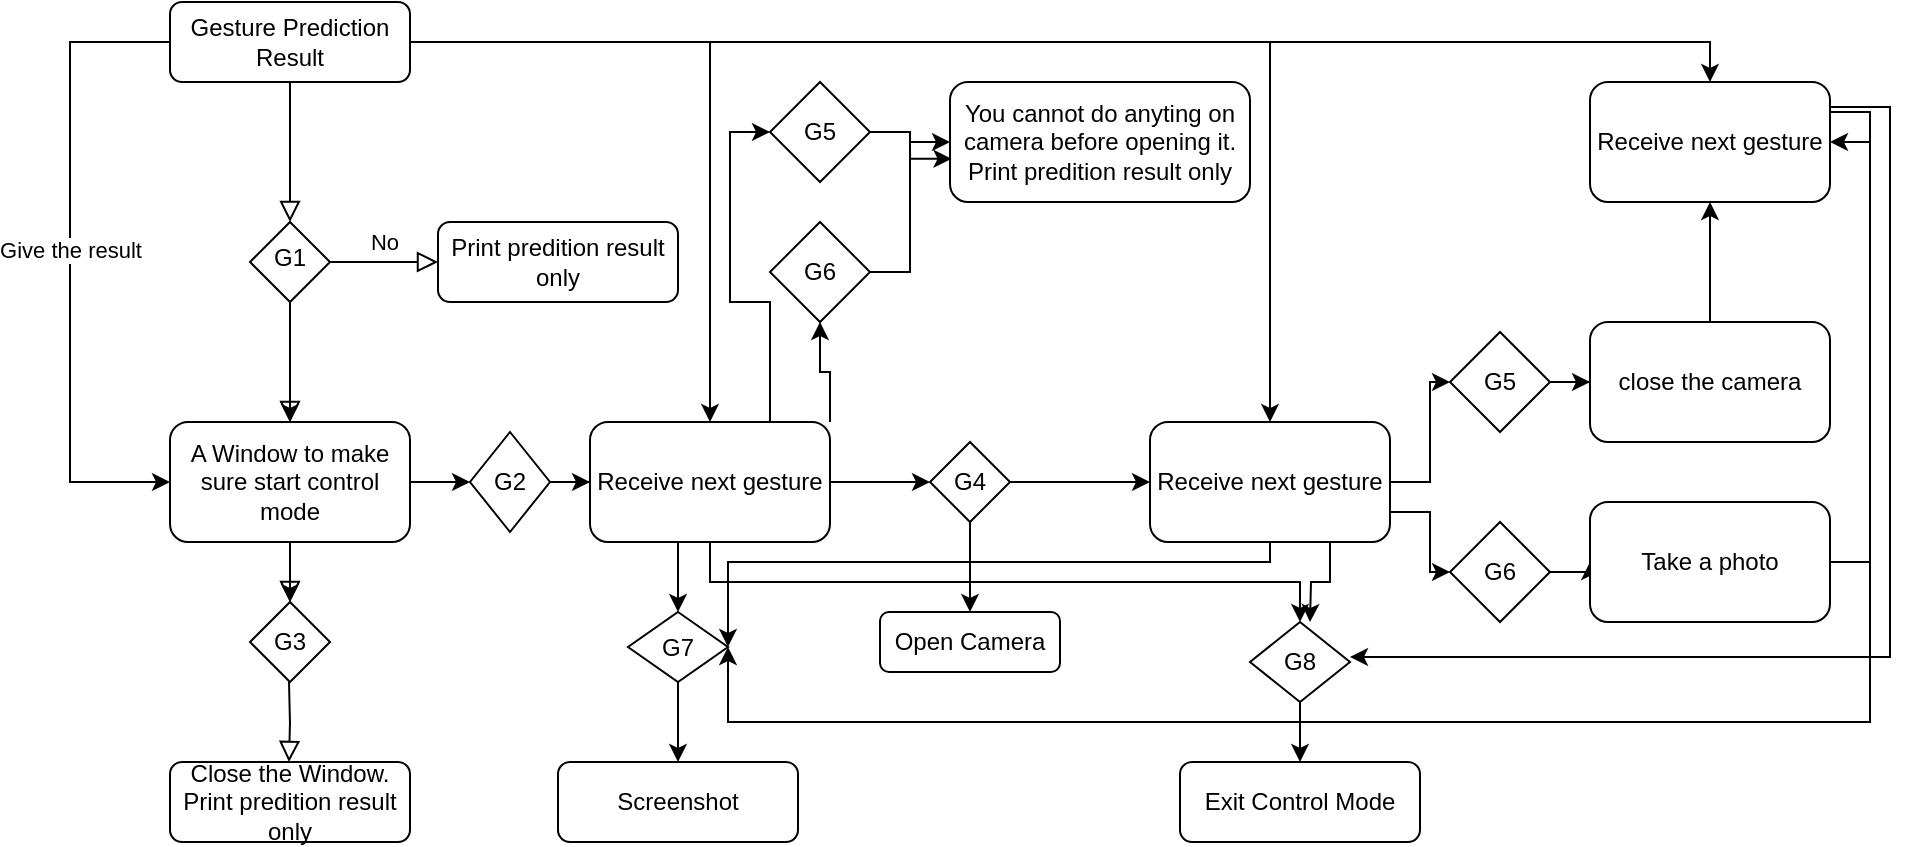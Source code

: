 <mxfile version="21.8.2" type="device">
  <diagram id="C5RBs43oDa-KdzZeNtuy" name="Page-1">
    <mxGraphModel dx="1050" dy="534" grid="1" gridSize="10" guides="1" tooltips="1" connect="1" arrows="1" fold="1" page="1" pageScale="1" pageWidth="827" pageHeight="1169" math="0" shadow="0">
      <root>
        <mxCell id="WIyWlLk6GJQsqaUBKTNV-0" />
        <mxCell id="WIyWlLk6GJQsqaUBKTNV-1" parent="WIyWlLk6GJQsqaUBKTNV-0" />
        <mxCell id="WIyWlLk6GJQsqaUBKTNV-2" value="" style="rounded=0;html=1;jettySize=auto;orthogonalLoop=1;fontSize=11;endArrow=block;endFill=0;endSize=8;strokeWidth=1;shadow=0;labelBackgroundColor=none;edgeStyle=orthogonalEdgeStyle;" parent="WIyWlLk6GJQsqaUBKTNV-1" source="WIyWlLk6GJQsqaUBKTNV-3" target="WIyWlLk6GJQsqaUBKTNV-6" edge="1">
          <mxGeometry relative="1" as="geometry" />
        </mxCell>
        <mxCell id="hu2WO9-6zNTlyU-qjEW1-1" style="edgeStyle=orthogonalEdgeStyle;rounded=0;orthogonalLoop=1;jettySize=auto;html=1;exitX=0;exitY=0.5;exitDx=0;exitDy=0;entryX=0;entryY=0.5;entryDx=0;entryDy=0;" edge="1" parent="WIyWlLk6GJQsqaUBKTNV-1" source="WIyWlLk6GJQsqaUBKTNV-3" target="hu2WO9-6zNTlyU-qjEW1-0">
          <mxGeometry relative="1" as="geometry">
            <Array as="points">
              <mxPoint x="110" y="100" />
              <mxPoint x="110" y="320" />
            </Array>
          </mxGeometry>
        </mxCell>
        <mxCell id="hu2WO9-6zNTlyU-qjEW1-6" value="Give the result" style="edgeLabel;html=1;align=center;verticalAlign=middle;resizable=0;points=[];" vertex="1" connectable="0" parent="hu2WO9-6zNTlyU-qjEW1-1">
          <mxGeometry x="-0.04" relative="1" as="geometry">
            <mxPoint as="offset" />
          </mxGeometry>
        </mxCell>
        <mxCell id="hu2WO9-6zNTlyU-qjEW1-13" style="edgeStyle=orthogonalEdgeStyle;rounded=0;orthogonalLoop=1;jettySize=auto;html=1;entryX=0.5;entryY=0;entryDx=0;entryDy=0;" edge="1" parent="WIyWlLk6GJQsqaUBKTNV-1" source="WIyWlLk6GJQsqaUBKTNV-3" target="hu2WO9-6zNTlyU-qjEW1-12">
          <mxGeometry relative="1" as="geometry" />
        </mxCell>
        <mxCell id="hu2WO9-6zNTlyU-qjEW1-23" style="edgeStyle=orthogonalEdgeStyle;rounded=0;orthogonalLoop=1;jettySize=auto;html=1;exitX=1;exitY=0.5;exitDx=0;exitDy=0;entryX=0.5;entryY=0;entryDx=0;entryDy=0;" edge="1" parent="WIyWlLk6GJQsqaUBKTNV-1" source="WIyWlLk6GJQsqaUBKTNV-3" target="hu2WO9-6zNTlyU-qjEW1-24">
          <mxGeometry relative="1" as="geometry">
            <mxPoint x="760" y="310" as="targetPoint" />
          </mxGeometry>
        </mxCell>
        <mxCell id="hu2WO9-6zNTlyU-qjEW1-58" style="edgeStyle=orthogonalEdgeStyle;rounded=0;orthogonalLoop=1;jettySize=auto;html=1;exitX=1;exitY=0.5;exitDx=0;exitDy=0;entryX=0.5;entryY=0;entryDx=0;entryDy=0;" edge="1" parent="WIyWlLk6GJQsqaUBKTNV-1" source="WIyWlLk6GJQsqaUBKTNV-3" target="hu2WO9-6zNTlyU-qjEW1-57">
          <mxGeometry relative="1" as="geometry" />
        </mxCell>
        <mxCell id="WIyWlLk6GJQsqaUBKTNV-3" value="Gesture Prediction Result" style="rounded=1;whiteSpace=wrap;html=1;fontSize=12;glass=0;strokeWidth=1;shadow=0;" parent="WIyWlLk6GJQsqaUBKTNV-1" vertex="1">
          <mxGeometry x="160" y="80" width="120" height="40" as="geometry" />
        </mxCell>
        <mxCell id="WIyWlLk6GJQsqaUBKTNV-4" value="" style="rounded=0;html=1;jettySize=auto;orthogonalLoop=1;fontSize=11;endArrow=block;endFill=0;endSize=8;strokeWidth=1;shadow=0;labelBackgroundColor=none;edgeStyle=orthogonalEdgeStyle;" parent="WIyWlLk6GJQsqaUBKTNV-1" source="WIyWlLk6GJQsqaUBKTNV-6" edge="1">
          <mxGeometry x="-0.575" relative="1" as="geometry">
            <mxPoint as="offset" />
            <mxPoint x="220" y="290" as="targetPoint" />
          </mxGeometry>
        </mxCell>
        <mxCell id="WIyWlLk6GJQsqaUBKTNV-5" value="No" style="edgeStyle=orthogonalEdgeStyle;rounded=0;html=1;jettySize=auto;orthogonalLoop=1;fontSize=11;endArrow=block;endFill=0;endSize=8;strokeWidth=1;shadow=0;labelBackgroundColor=none;" parent="WIyWlLk6GJQsqaUBKTNV-1" source="WIyWlLk6GJQsqaUBKTNV-6" target="WIyWlLk6GJQsqaUBKTNV-7" edge="1">
          <mxGeometry y="10" relative="1" as="geometry">
            <mxPoint as="offset" />
          </mxGeometry>
        </mxCell>
        <mxCell id="hu2WO9-6zNTlyU-qjEW1-5" value="" style="edgeStyle=orthogonalEdgeStyle;rounded=0;orthogonalLoop=1;jettySize=auto;html=1;" edge="1" parent="WIyWlLk6GJQsqaUBKTNV-1" source="WIyWlLk6GJQsqaUBKTNV-6" target="hu2WO9-6zNTlyU-qjEW1-0">
          <mxGeometry relative="1" as="geometry" />
        </mxCell>
        <mxCell id="WIyWlLk6GJQsqaUBKTNV-6" value="G1" style="rhombus;whiteSpace=wrap;html=1;shadow=0;fontFamily=Helvetica;fontSize=12;align=center;strokeWidth=1;spacing=6;spacingTop=-4;" parent="WIyWlLk6GJQsqaUBKTNV-1" vertex="1">
          <mxGeometry x="200" y="190" width="40" height="40" as="geometry" />
        </mxCell>
        <mxCell id="WIyWlLk6GJQsqaUBKTNV-7" value="Print predition result only" style="rounded=1;whiteSpace=wrap;html=1;fontSize=12;glass=0;strokeWidth=1;shadow=0;" parent="WIyWlLk6GJQsqaUBKTNV-1" vertex="1">
          <mxGeometry x="294" y="190" width="120" height="40" as="geometry" />
        </mxCell>
        <mxCell id="WIyWlLk6GJQsqaUBKTNV-8" value="" style="rounded=0;html=1;jettySize=auto;orthogonalLoop=1;fontSize=11;endArrow=block;endFill=0;endSize=8;strokeWidth=1;shadow=0;labelBackgroundColor=none;edgeStyle=orthogonalEdgeStyle;" parent="WIyWlLk6GJQsqaUBKTNV-1" edge="1">
          <mxGeometry x="0.333" y="20" relative="1" as="geometry">
            <mxPoint as="offset" />
            <mxPoint x="219.5" y="420" as="sourcePoint" />
            <mxPoint x="219.5" y="460" as="targetPoint" />
          </mxGeometry>
        </mxCell>
        <mxCell id="hu2WO9-6zNTlyU-qjEW1-4" style="edgeStyle=orthogonalEdgeStyle;rounded=0;orthogonalLoop=1;jettySize=auto;html=1;exitX=0.5;exitY=1;exitDx=0;exitDy=0;entryX=0.5;entryY=0;entryDx=0;entryDy=0;" edge="1" parent="WIyWlLk6GJQsqaUBKTNV-1" source="hu2WO9-6zNTlyU-qjEW1-0">
          <mxGeometry relative="1" as="geometry">
            <mxPoint x="220" y="380" as="targetPoint" />
          </mxGeometry>
        </mxCell>
        <mxCell id="hu2WO9-6zNTlyU-qjEW1-8" value="" style="edgeStyle=orthogonalEdgeStyle;rounded=0;orthogonalLoop=1;jettySize=auto;html=1;" edge="1" parent="WIyWlLk6GJQsqaUBKTNV-1" source="hu2WO9-6zNTlyU-qjEW1-0" target="hu2WO9-6zNTlyU-qjEW1-7">
          <mxGeometry relative="1" as="geometry" />
        </mxCell>
        <mxCell id="hu2WO9-6zNTlyU-qjEW1-0" value="A Window to make sure start control mode" style="rounded=1;whiteSpace=wrap;html=1;" vertex="1" parent="WIyWlLk6GJQsqaUBKTNV-1">
          <mxGeometry x="160" y="290" width="120" height="60" as="geometry" />
        </mxCell>
        <mxCell id="hu2WO9-6zNTlyU-qjEW1-3" value="" style="rounded=0;html=1;jettySize=auto;orthogonalLoop=1;fontSize=11;endArrow=block;endFill=0;endSize=8;strokeWidth=1;shadow=0;labelBackgroundColor=none;edgeStyle=orthogonalEdgeStyle;" edge="1" parent="WIyWlLk6GJQsqaUBKTNV-1">
          <mxGeometry x="0.333" y="20" relative="1" as="geometry">
            <mxPoint as="offset" />
            <mxPoint x="220" y="370" as="sourcePoint" />
            <mxPoint x="220" y="380" as="targetPoint" />
          </mxGeometry>
        </mxCell>
        <mxCell id="hu2WO9-6zNTlyU-qjEW1-14" style="edgeStyle=orthogonalEdgeStyle;rounded=0;orthogonalLoop=1;jettySize=auto;html=1;exitX=1;exitY=0.5;exitDx=0;exitDy=0;" edge="1" parent="WIyWlLk6GJQsqaUBKTNV-1" source="hu2WO9-6zNTlyU-qjEW1-7" target="hu2WO9-6zNTlyU-qjEW1-12">
          <mxGeometry relative="1" as="geometry" />
        </mxCell>
        <mxCell id="hu2WO9-6zNTlyU-qjEW1-7" value="G2" style="rhombus;whiteSpace=wrap;html=1;" vertex="1" parent="WIyWlLk6GJQsqaUBKTNV-1">
          <mxGeometry x="310" y="295" width="40" height="50" as="geometry" />
        </mxCell>
        <mxCell id="hu2WO9-6zNTlyU-qjEW1-9" value="G3" style="rhombus;whiteSpace=wrap;html=1;" vertex="1" parent="WIyWlLk6GJQsqaUBKTNV-1">
          <mxGeometry x="200" y="380" width="40" height="40" as="geometry" />
        </mxCell>
        <mxCell id="hu2WO9-6zNTlyU-qjEW1-10" value="Close the Window.&lt;br&gt;Print predition result only" style="rounded=1;whiteSpace=wrap;html=1;fontSize=12;glass=0;strokeWidth=1;shadow=0;" vertex="1" parent="WIyWlLk6GJQsqaUBKTNV-1">
          <mxGeometry x="160" y="460" width="120" height="40" as="geometry" />
        </mxCell>
        <mxCell id="hu2WO9-6zNTlyU-qjEW1-16" value="" style="edgeStyle=orthogonalEdgeStyle;rounded=0;orthogonalLoop=1;jettySize=auto;html=1;" edge="1" parent="WIyWlLk6GJQsqaUBKTNV-1" source="hu2WO9-6zNTlyU-qjEW1-12">
          <mxGeometry relative="1" as="geometry">
            <mxPoint x="540" y="320" as="targetPoint" />
          </mxGeometry>
        </mxCell>
        <mxCell id="hu2WO9-6zNTlyU-qjEW1-37" style="edgeStyle=orthogonalEdgeStyle;rounded=0;orthogonalLoop=1;jettySize=auto;html=1;exitX=0.75;exitY=0;exitDx=0;exitDy=0;entryX=0;entryY=0.5;entryDx=0;entryDy=0;" edge="1" parent="WIyWlLk6GJQsqaUBKTNV-1" source="hu2WO9-6zNTlyU-qjEW1-12" target="hu2WO9-6zNTlyU-qjEW1-26">
          <mxGeometry relative="1" as="geometry" />
        </mxCell>
        <mxCell id="hu2WO9-6zNTlyU-qjEW1-38" style="edgeStyle=orthogonalEdgeStyle;rounded=0;orthogonalLoop=1;jettySize=auto;html=1;exitX=1;exitY=0;exitDx=0;exitDy=0;entryX=0.5;entryY=1;entryDx=0;entryDy=0;" edge="1" parent="WIyWlLk6GJQsqaUBKTNV-1" source="hu2WO9-6zNTlyU-qjEW1-12" target="hu2WO9-6zNTlyU-qjEW1-27">
          <mxGeometry relative="1" as="geometry" />
        </mxCell>
        <mxCell id="hu2WO9-6zNTlyU-qjEW1-42" style="edgeStyle=orthogonalEdgeStyle;rounded=0;orthogonalLoop=1;jettySize=auto;html=1;exitX=0.5;exitY=1;exitDx=0;exitDy=0;entryX=0.5;entryY=0;entryDx=0;entryDy=0;" edge="1" parent="WIyWlLk6GJQsqaUBKTNV-1" source="hu2WO9-6zNTlyU-qjEW1-12" target="hu2WO9-6zNTlyU-qjEW1-41">
          <mxGeometry relative="1" as="geometry" />
        </mxCell>
        <mxCell id="hu2WO9-6zNTlyU-qjEW1-55" style="edgeStyle=orthogonalEdgeStyle;rounded=0;orthogonalLoop=1;jettySize=auto;html=1;exitX=0.5;exitY=1;exitDx=0;exitDy=0;" edge="1" parent="WIyWlLk6GJQsqaUBKTNV-1" source="hu2WO9-6zNTlyU-qjEW1-12" target="hu2WO9-6zNTlyU-qjEW1-52">
          <mxGeometry relative="1" as="geometry" />
        </mxCell>
        <mxCell id="hu2WO9-6zNTlyU-qjEW1-12" value="Receive next gesture" style="rounded=1;whiteSpace=wrap;html=1;" vertex="1" parent="WIyWlLk6GJQsqaUBKTNV-1">
          <mxGeometry x="370" y="290" width="120" height="60" as="geometry" />
        </mxCell>
        <mxCell id="hu2WO9-6zNTlyU-qjEW1-17" value="Open Camera" style="whiteSpace=wrap;html=1;rounded=1;" vertex="1" parent="WIyWlLk6GJQsqaUBKTNV-1">
          <mxGeometry x="515" y="385" width="90" height="30" as="geometry" />
        </mxCell>
        <mxCell id="hu2WO9-6zNTlyU-qjEW1-20" value="You cannot do anyting on camera before opening it. Print predition result only" style="rounded=1;whiteSpace=wrap;html=1;fontSize=12;glass=0;strokeWidth=1;shadow=0;" vertex="1" parent="WIyWlLk6GJQsqaUBKTNV-1">
          <mxGeometry x="550" y="120" width="150" height="60" as="geometry" />
        </mxCell>
        <mxCell id="hu2WO9-6zNTlyU-qjEW1-25" style="edgeStyle=orthogonalEdgeStyle;rounded=0;orthogonalLoop=1;jettySize=auto;html=1;exitX=1;exitY=0.5;exitDx=0;exitDy=0;" edge="1" parent="WIyWlLk6GJQsqaUBKTNV-1" source="hu2WO9-6zNTlyU-qjEW1-21" target="hu2WO9-6zNTlyU-qjEW1-24">
          <mxGeometry relative="1" as="geometry" />
        </mxCell>
        <mxCell id="hu2WO9-6zNTlyU-qjEW1-34" style="edgeStyle=orthogonalEdgeStyle;rounded=0;orthogonalLoop=1;jettySize=auto;html=1;exitX=0.5;exitY=1;exitDx=0;exitDy=0;entryX=0.5;entryY=0;entryDx=0;entryDy=0;" edge="1" parent="WIyWlLk6GJQsqaUBKTNV-1" source="hu2WO9-6zNTlyU-qjEW1-21" target="hu2WO9-6zNTlyU-qjEW1-17">
          <mxGeometry relative="1" as="geometry" />
        </mxCell>
        <mxCell id="hu2WO9-6zNTlyU-qjEW1-21" value="G4" style="rhombus;whiteSpace=wrap;html=1;" vertex="1" parent="WIyWlLk6GJQsqaUBKTNV-1">
          <mxGeometry x="540" y="300" width="40" height="40" as="geometry" />
        </mxCell>
        <mxCell id="hu2WO9-6zNTlyU-qjEW1-43" style="edgeStyle=orthogonalEdgeStyle;rounded=0;orthogonalLoop=1;jettySize=auto;html=1;exitX=0.5;exitY=1;exitDx=0;exitDy=0;entryX=1;entryY=0.5;entryDx=0;entryDy=0;" edge="1" parent="WIyWlLk6GJQsqaUBKTNV-1" source="hu2WO9-6zNTlyU-qjEW1-24" target="hu2WO9-6zNTlyU-qjEW1-41">
          <mxGeometry relative="1" as="geometry">
            <Array as="points">
              <mxPoint x="710" y="360" />
              <mxPoint x="439" y="360" />
            </Array>
          </mxGeometry>
        </mxCell>
        <mxCell id="hu2WO9-6zNTlyU-qjEW1-46" style="edgeStyle=orthogonalEdgeStyle;rounded=0;orthogonalLoop=1;jettySize=auto;html=1;entryX=0;entryY=0.5;entryDx=0;entryDy=0;" edge="1" parent="WIyWlLk6GJQsqaUBKTNV-1" source="hu2WO9-6zNTlyU-qjEW1-24" target="hu2WO9-6zNTlyU-qjEW1-33">
          <mxGeometry relative="1" as="geometry" />
        </mxCell>
        <mxCell id="hu2WO9-6zNTlyU-qjEW1-47" style="edgeStyle=orthogonalEdgeStyle;rounded=0;orthogonalLoop=1;jettySize=auto;html=1;exitX=1;exitY=0.75;exitDx=0;exitDy=0;" edge="1" parent="WIyWlLk6GJQsqaUBKTNV-1" source="hu2WO9-6zNTlyU-qjEW1-24" target="hu2WO9-6zNTlyU-qjEW1-39">
          <mxGeometry relative="1" as="geometry" />
        </mxCell>
        <mxCell id="hu2WO9-6zNTlyU-qjEW1-56" style="edgeStyle=orthogonalEdgeStyle;rounded=0;orthogonalLoop=1;jettySize=auto;html=1;exitX=0.75;exitY=1;exitDx=0;exitDy=0;" edge="1" parent="WIyWlLk6GJQsqaUBKTNV-1" source="hu2WO9-6zNTlyU-qjEW1-24">
          <mxGeometry relative="1" as="geometry">
            <mxPoint x="730" y="390" as="targetPoint" />
          </mxGeometry>
        </mxCell>
        <mxCell id="hu2WO9-6zNTlyU-qjEW1-24" value="Receive next gesture" style="rounded=1;whiteSpace=wrap;html=1;" vertex="1" parent="WIyWlLk6GJQsqaUBKTNV-1">
          <mxGeometry x="650" y="290" width="120" height="60" as="geometry" />
        </mxCell>
        <mxCell id="hu2WO9-6zNTlyU-qjEW1-26" value="G5" style="rhombus;whiteSpace=wrap;html=1;" vertex="1" parent="WIyWlLk6GJQsqaUBKTNV-1">
          <mxGeometry x="460" y="120" width="50" height="50" as="geometry" />
        </mxCell>
        <mxCell id="hu2WO9-6zNTlyU-qjEW1-36" style="edgeStyle=orthogonalEdgeStyle;rounded=0;orthogonalLoop=1;jettySize=auto;html=1;exitX=1;exitY=0.5;exitDx=0;exitDy=0;entryX=0;entryY=0.5;entryDx=0;entryDy=0;" edge="1" parent="WIyWlLk6GJQsqaUBKTNV-1" source="hu2WO9-6zNTlyU-qjEW1-27" target="hu2WO9-6zNTlyU-qjEW1-20">
          <mxGeometry relative="1" as="geometry" />
        </mxCell>
        <mxCell id="hu2WO9-6zNTlyU-qjEW1-27" value="G6" style="rhombus;whiteSpace=wrap;html=1;" vertex="1" parent="WIyWlLk6GJQsqaUBKTNV-1">
          <mxGeometry x="460" y="190" width="50" height="50" as="geometry" />
        </mxCell>
        <mxCell id="hu2WO9-6zNTlyU-qjEW1-30" style="edgeStyle=orthogonalEdgeStyle;rounded=0;orthogonalLoop=1;jettySize=auto;html=1;exitX=1;exitY=0.5;exitDx=0;exitDy=0;entryX=0.005;entryY=0.64;entryDx=0;entryDy=0;entryPerimeter=0;" edge="1" parent="WIyWlLk6GJQsqaUBKTNV-1" source="hu2WO9-6zNTlyU-qjEW1-26" target="hu2WO9-6zNTlyU-qjEW1-20">
          <mxGeometry relative="1" as="geometry" />
        </mxCell>
        <mxCell id="hu2WO9-6zNTlyU-qjEW1-51" style="edgeStyle=orthogonalEdgeStyle;rounded=0;orthogonalLoop=1;jettySize=auto;html=1;exitX=1;exitY=0.5;exitDx=0;exitDy=0;" edge="1" parent="WIyWlLk6GJQsqaUBKTNV-1" source="hu2WO9-6zNTlyU-qjEW1-33" target="hu2WO9-6zNTlyU-qjEW1-49">
          <mxGeometry relative="1" as="geometry" />
        </mxCell>
        <mxCell id="hu2WO9-6zNTlyU-qjEW1-33" value="G5" style="rhombus;whiteSpace=wrap;html=1;" vertex="1" parent="WIyWlLk6GJQsqaUBKTNV-1">
          <mxGeometry x="800" y="245" width="50" height="50" as="geometry" />
        </mxCell>
        <mxCell id="hu2WO9-6zNTlyU-qjEW1-50" style="edgeStyle=orthogonalEdgeStyle;rounded=0;orthogonalLoop=1;jettySize=auto;html=1;exitX=1;exitY=0.5;exitDx=0;exitDy=0;entryX=0;entryY=0.5;entryDx=0;entryDy=0;" edge="1" parent="WIyWlLk6GJQsqaUBKTNV-1" source="hu2WO9-6zNTlyU-qjEW1-39" target="hu2WO9-6zNTlyU-qjEW1-48">
          <mxGeometry relative="1" as="geometry" />
        </mxCell>
        <mxCell id="hu2WO9-6zNTlyU-qjEW1-39" value="G6" style="rhombus;whiteSpace=wrap;html=1;" vertex="1" parent="WIyWlLk6GJQsqaUBKTNV-1">
          <mxGeometry x="800" y="340" width="50" height="50" as="geometry" />
        </mxCell>
        <mxCell id="hu2WO9-6zNTlyU-qjEW1-45" value="" style="edgeStyle=orthogonalEdgeStyle;rounded=0;orthogonalLoop=1;jettySize=auto;html=1;" edge="1" parent="WIyWlLk6GJQsqaUBKTNV-1" source="hu2WO9-6zNTlyU-qjEW1-41" target="hu2WO9-6zNTlyU-qjEW1-44">
          <mxGeometry relative="1" as="geometry" />
        </mxCell>
        <mxCell id="hu2WO9-6zNTlyU-qjEW1-41" value="G7" style="rhombus;whiteSpace=wrap;html=1;" vertex="1" parent="WIyWlLk6GJQsqaUBKTNV-1">
          <mxGeometry x="389" y="385" width="50" height="35" as="geometry" />
        </mxCell>
        <mxCell id="hu2WO9-6zNTlyU-qjEW1-44" value="Screenshot" style="rounded=1;whiteSpace=wrap;html=1;fontSize=12;glass=0;strokeWidth=1;shadow=0;" vertex="1" parent="WIyWlLk6GJQsqaUBKTNV-1">
          <mxGeometry x="354" y="460" width="120" height="40" as="geometry" />
        </mxCell>
        <mxCell id="hu2WO9-6zNTlyU-qjEW1-60" style="edgeStyle=orthogonalEdgeStyle;rounded=0;orthogonalLoop=1;jettySize=auto;html=1;exitX=1;exitY=0.5;exitDx=0;exitDy=0;entryX=1;entryY=0.5;entryDx=0;entryDy=0;" edge="1" parent="WIyWlLk6GJQsqaUBKTNV-1" source="hu2WO9-6zNTlyU-qjEW1-48" target="hu2WO9-6zNTlyU-qjEW1-57">
          <mxGeometry relative="1" as="geometry" />
        </mxCell>
        <mxCell id="hu2WO9-6zNTlyU-qjEW1-48" value="Take a photo" style="rounded=1;whiteSpace=wrap;html=1;" vertex="1" parent="WIyWlLk6GJQsqaUBKTNV-1">
          <mxGeometry x="870" y="330" width="120" height="60" as="geometry" />
        </mxCell>
        <mxCell id="hu2WO9-6zNTlyU-qjEW1-59" style="edgeStyle=orthogonalEdgeStyle;rounded=0;orthogonalLoop=1;jettySize=auto;html=1;exitX=0.5;exitY=0;exitDx=0;exitDy=0;" edge="1" parent="WIyWlLk6GJQsqaUBKTNV-1" source="hu2WO9-6zNTlyU-qjEW1-49" target="hu2WO9-6zNTlyU-qjEW1-57">
          <mxGeometry relative="1" as="geometry" />
        </mxCell>
        <mxCell id="hu2WO9-6zNTlyU-qjEW1-49" value="close the camera" style="rounded=1;whiteSpace=wrap;html=1;" vertex="1" parent="WIyWlLk6GJQsqaUBKTNV-1">
          <mxGeometry x="870" y="240" width="120" height="60" as="geometry" />
        </mxCell>
        <mxCell id="hu2WO9-6zNTlyU-qjEW1-54" style="edgeStyle=orthogonalEdgeStyle;rounded=0;orthogonalLoop=1;jettySize=auto;html=1;exitX=0.5;exitY=1;exitDx=0;exitDy=0;entryX=0.5;entryY=0;entryDx=0;entryDy=0;" edge="1" parent="WIyWlLk6GJQsqaUBKTNV-1" source="hu2WO9-6zNTlyU-qjEW1-52" target="hu2WO9-6zNTlyU-qjEW1-53">
          <mxGeometry relative="1" as="geometry" />
        </mxCell>
        <mxCell id="hu2WO9-6zNTlyU-qjEW1-52" value="G8" style="rhombus;whiteSpace=wrap;html=1;" vertex="1" parent="WIyWlLk6GJQsqaUBKTNV-1">
          <mxGeometry x="700" y="390" width="50" height="40" as="geometry" />
        </mxCell>
        <mxCell id="hu2WO9-6zNTlyU-qjEW1-53" value="Exit Control Mode" style="rounded=1;whiteSpace=wrap;html=1;fontSize=12;glass=0;strokeWidth=1;shadow=0;" vertex="1" parent="WIyWlLk6GJQsqaUBKTNV-1">
          <mxGeometry x="665" y="460" width="120" height="40" as="geometry" />
        </mxCell>
        <mxCell id="hu2WO9-6zNTlyU-qjEW1-61" style="edgeStyle=orthogonalEdgeStyle;rounded=0;orthogonalLoop=1;jettySize=auto;html=1;exitX=1;exitY=0.25;exitDx=0;exitDy=0;" edge="1" parent="WIyWlLk6GJQsqaUBKTNV-1">
          <mxGeometry relative="1" as="geometry">
            <mxPoint x="990" y="132.5" as="sourcePoint" />
            <mxPoint x="750" y="407.5" as="targetPoint" />
            <Array as="points">
              <mxPoint x="1020" y="133" />
              <mxPoint x="1020" y="408" />
            </Array>
          </mxGeometry>
        </mxCell>
        <mxCell id="hu2WO9-6zNTlyU-qjEW1-63" style="edgeStyle=orthogonalEdgeStyle;rounded=0;orthogonalLoop=1;jettySize=auto;html=1;exitX=1;exitY=0.25;exitDx=0;exitDy=0;entryX=1;entryY=0.5;entryDx=0;entryDy=0;" edge="1" parent="WIyWlLk6GJQsqaUBKTNV-1" source="hu2WO9-6zNTlyU-qjEW1-57" target="hu2WO9-6zNTlyU-qjEW1-41">
          <mxGeometry relative="1" as="geometry">
            <Array as="points">
              <mxPoint x="1010" y="135" />
              <mxPoint x="1010" y="440" />
              <mxPoint x="439" y="440" />
            </Array>
          </mxGeometry>
        </mxCell>
        <mxCell id="hu2WO9-6zNTlyU-qjEW1-57" value="Receive next gesture" style="rounded=1;whiteSpace=wrap;html=1;" vertex="1" parent="WIyWlLk6GJQsqaUBKTNV-1">
          <mxGeometry x="870" y="120" width="120" height="60" as="geometry" />
        </mxCell>
      </root>
    </mxGraphModel>
  </diagram>
</mxfile>
